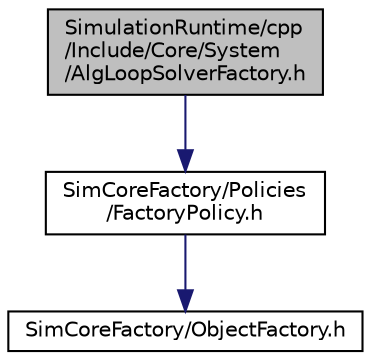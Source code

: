 digraph "SimulationRuntime/cpp/Include/Core/System/AlgLoopSolverFactory.h"
{
  edge [fontname="Helvetica",fontsize="10",labelfontname="Helvetica",labelfontsize="10"];
  node [fontname="Helvetica",fontsize="10",shape=record];
  Node0 [label="SimulationRuntime/cpp\l/Include/Core/System\l/AlgLoopSolverFactory.h",height=0.2,width=0.4,color="black", fillcolor="grey75", style="filled", fontcolor="black"];
  Node0 -> Node1 [color="midnightblue",fontsize="10",style="solid",fontname="Helvetica"];
  Node1 [label="SimCoreFactory/Policies\l/FactoryPolicy.h",height=0.2,width=0.4,color="black", fillcolor="white", style="filled",URL="$de/d73/_sim_core_factory_2_policies_2_factory_policy_8h.html"];
  Node1 -> Node2 [color="midnightblue",fontsize="10",style="solid",fontname="Helvetica"];
  Node2 [label="SimCoreFactory/ObjectFactory.h",height=0.2,width=0.4,color="black", fillcolor="white", style="filled",URL="$d8/dbe/_object_factory_8h.html"];
}
